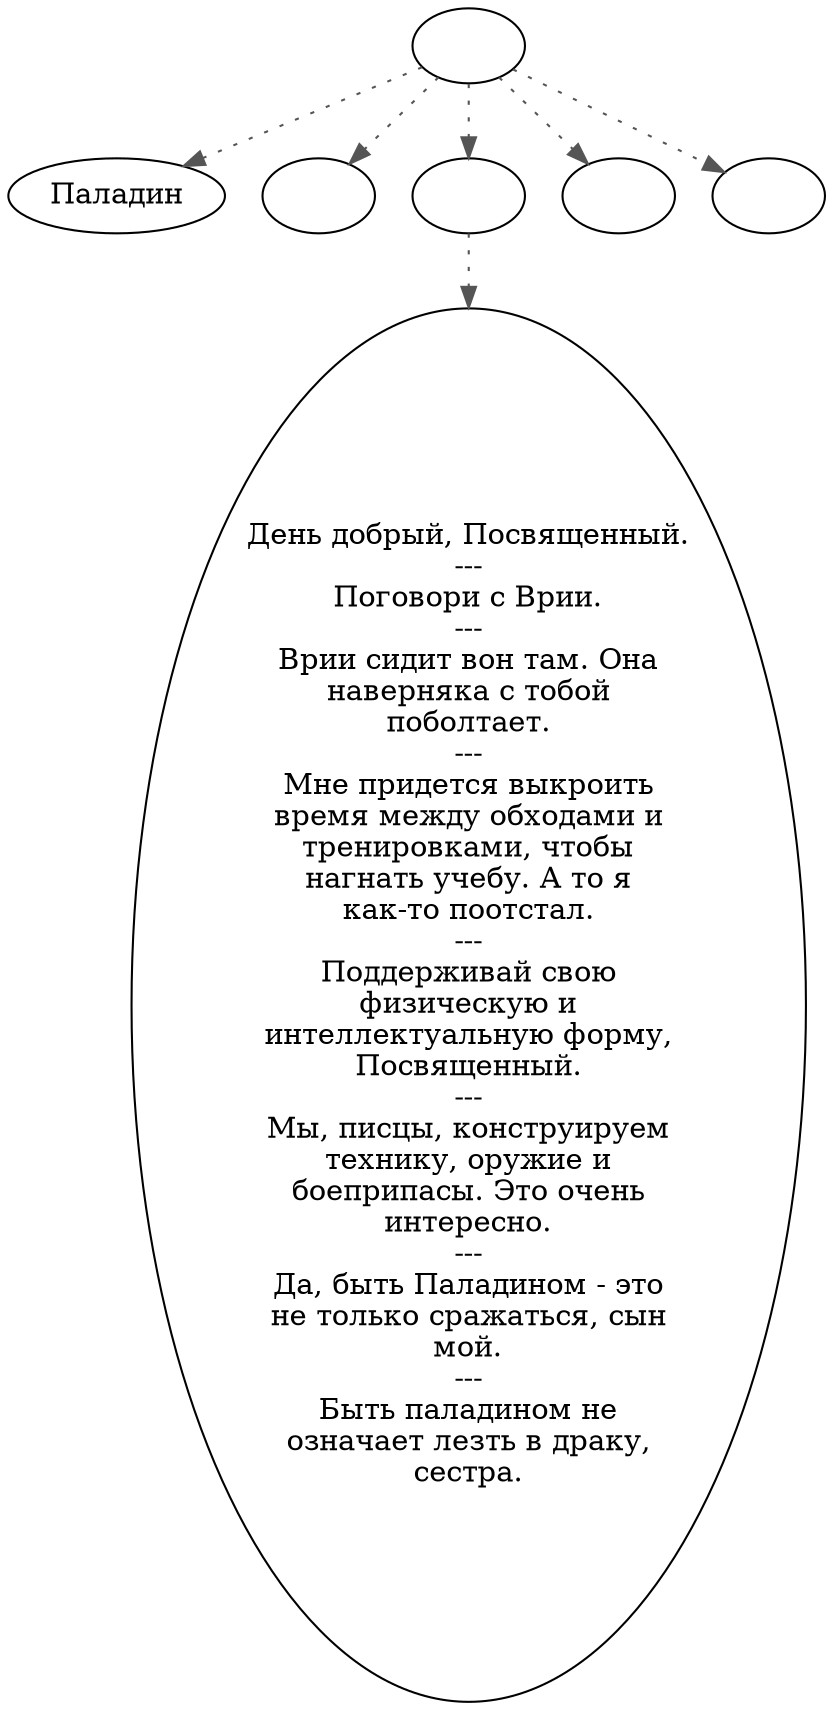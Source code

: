 digraph paladinc {
  "start" [style=filled       fillcolor="#FFFFFF"       color="#000000"]
  "start" -> "look_at_p_proc" [style=dotted color="#555555"]
  "start" -> "pickup_p_proc" [style=dotted color="#555555"]
  "start" -> "talk_p_proc" [style=dotted color="#555555"]
  "start" -> "critter_p_proc" [style=dotted color="#555555"]
  "start" -> "destroy_p_proc" [style=dotted color="#555555"]
  "start" [label=""]
  "PaladinCRandom" [style=filled       fillcolor="#FFFFFF"       color="#000000"]
  "PaladinCRandom" [label="День добрый, Посвященный.\n---\nПоговори с Врии.\n---\nВрии сидит вон там. Она\nнаверняка с тобой\nпоболтает.\n---\nМне придется выкроить\nвремя между обходами и\nтренировками, чтобы\nнагнать учебу. А то я\nкак-то поотстал.\n---\nПоддерживай свою\nфизическую и\nинтеллектуальную форму,\nПосвященный.\n---\nМы, писцы, конструируем\nтехнику, оружие и\nбоеприпасы. Это очень\nинтересно.\n---\nДа, быть Паладином - это\nне только сражаться, сын\nмой.\n---\nБыть паладином не\nозначает лезть в драку,\nсестра."]
  "critter_p_proc" [style=filled       fillcolor="#FFFFFF"       color="#000000"]
  "critter_p_proc" [label=""]
  "pickup_p_proc" [style=filled       fillcolor="#FFFFFF"       color="#000000"]
  "pickup_p_proc" [label=""]
  "talk_p_proc" [style=filled       fillcolor="#FFFFFF"       color="#000000"]
  "talk_p_proc" -> "PaladinCRandom" [style=dotted color="#555555"]
  "talk_p_proc" [label=""]
  "destroy_p_proc" [style=filled       fillcolor="#FFFFFF"       color="#000000"]
  "destroy_p_proc" [label=""]
  "look_at_p_proc" [style=filled       fillcolor="#FFFFFF"       color="#000000"]
  "look_at_p_proc" [label="Паладин"]
}